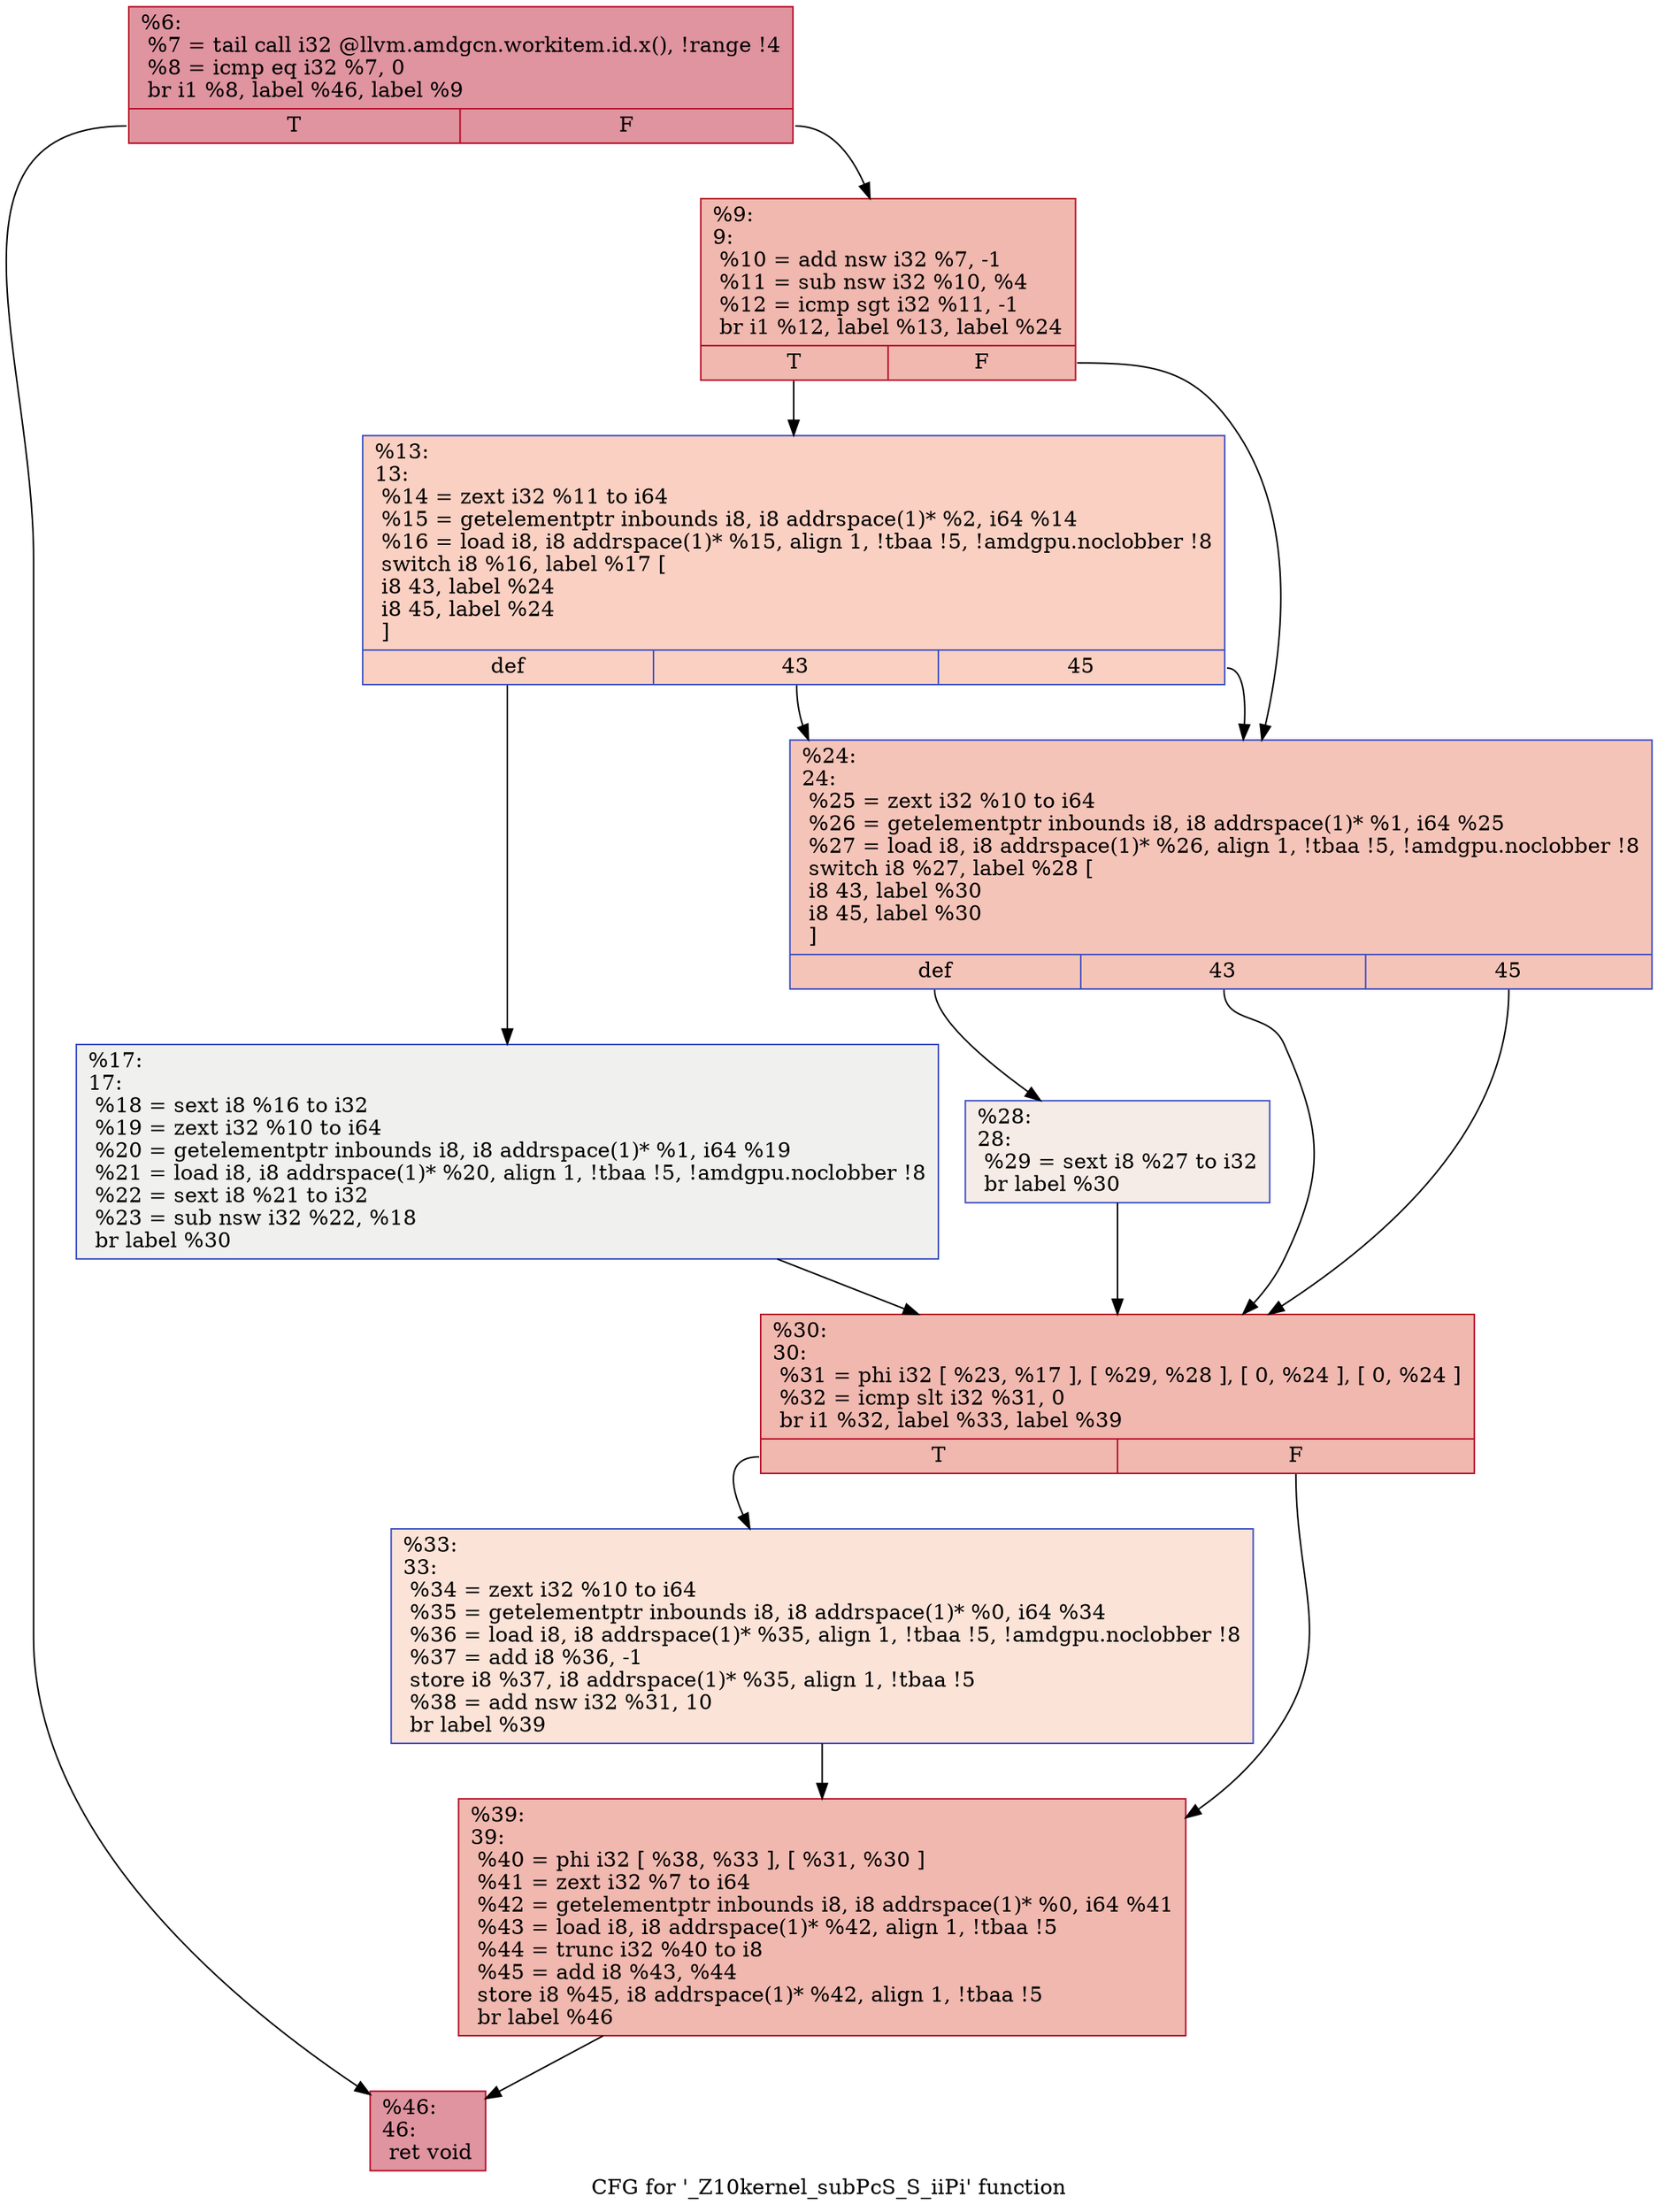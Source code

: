 digraph "CFG for '_Z10kernel_subPcS_S_iiPi' function" {
	label="CFG for '_Z10kernel_subPcS_S_iiPi' function";

	Node0x5f5d580 [shape=record,color="#b70d28ff", style=filled, fillcolor="#b70d2870",label="{%6:\l  %7 = tail call i32 @llvm.amdgcn.workitem.id.x(), !range !4\l  %8 = icmp eq i32 %7, 0\l  br i1 %8, label %46, label %9\l|{<s0>T|<s1>F}}"];
	Node0x5f5d580:s0 -> Node0x5f5c7a0;
	Node0x5f5d580:s1 -> Node0x5f5ea10;
	Node0x5f5ea10 [shape=record,color="#b70d28ff", style=filled, fillcolor="#dc5d4a70",label="{%9:\l9:                                                \l  %10 = add nsw i32 %7, -1\l  %11 = sub nsw i32 %10, %4\l  %12 = icmp sgt i32 %11, -1\l  br i1 %12, label %13, label %24\l|{<s0>T|<s1>F}}"];
	Node0x5f5ea10:s0 -> Node0x5f5ed30;
	Node0x5f5ea10:s1 -> Node0x5f5ed80;
	Node0x5f5ed30 [shape=record,color="#3d50c3ff", style=filled, fillcolor="#f3947570",label="{%13:\l13:                                               \l  %14 = zext i32 %11 to i64\l  %15 = getelementptr inbounds i8, i8 addrspace(1)* %2, i64 %14\l  %16 = load i8, i8 addrspace(1)* %15, align 1, !tbaa !5, !amdgpu.noclobber !8\l  switch i8 %16, label %17 [\l    i8 43, label %24\l    i8 45, label %24\l  ]\l|{<s0>def|<s1>43|<s2>45}}"];
	Node0x5f5ed30:s0 -> Node0x5f5e980;
	Node0x5f5ed30:s1 -> Node0x5f5ed80;
	Node0x5f5ed30:s2 -> Node0x5f5ed80;
	Node0x5f5e980 [shape=record,color="#3d50c3ff", style=filled, fillcolor="#dedcdb70",label="{%17:\l17:                                               \l  %18 = sext i8 %16 to i32\l  %19 = zext i32 %10 to i64\l  %20 = getelementptr inbounds i8, i8 addrspace(1)* %1, i64 %19\l  %21 = load i8, i8 addrspace(1)* %20, align 1, !tbaa !5, !amdgpu.noclobber !8\l  %22 = sext i8 %21 to i32\l  %23 = sub nsw i32 %22, %18\l  br label %30\l}"];
	Node0x5f5e980 -> Node0x5f604a0;
	Node0x5f5ed80 [shape=record,color="#3d50c3ff", style=filled, fillcolor="#e97a5f70",label="{%24:\l24:                                               \l  %25 = zext i32 %10 to i64\l  %26 = getelementptr inbounds i8, i8 addrspace(1)* %1, i64 %25\l  %27 = load i8, i8 addrspace(1)* %26, align 1, !tbaa !5, !amdgpu.noclobber !8\l  switch i8 %27, label %28 [\l    i8 43, label %30\l    i8 45, label %30\l  ]\l|{<s0>def|<s1>43|<s2>45}}"];
	Node0x5f5ed80:s0 -> Node0x5f60750;
	Node0x5f5ed80:s1 -> Node0x5f604a0;
	Node0x5f5ed80:s2 -> Node0x5f604a0;
	Node0x5f60750 [shape=record,color="#3d50c3ff", style=filled, fillcolor="#ead5c970",label="{%28:\l28:                                               \l  %29 = sext i8 %27 to i32\l  br label %30\l}"];
	Node0x5f60750 -> Node0x5f604a0;
	Node0x5f604a0 [shape=record,color="#b70d28ff", style=filled, fillcolor="#dc5d4a70",label="{%30:\l30:                                               \l  %31 = phi i32 [ %23, %17 ], [ %29, %28 ], [ 0, %24 ], [ 0, %24 ]\l  %32 = icmp slt i32 %31, 0\l  br i1 %32, label %33, label %39\l|{<s0>T|<s1>F}}"];
	Node0x5f604a0:s0 -> Node0x5f5f330;
	Node0x5f604a0:s1 -> Node0x5f5f380;
	Node0x5f5f330 [shape=record,color="#3d50c3ff", style=filled, fillcolor="#f6bfa670",label="{%33:\l33:                                               \l  %34 = zext i32 %10 to i64\l  %35 = getelementptr inbounds i8, i8 addrspace(1)* %0, i64 %34\l  %36 = load i8, i8 addrspace(1)* %35, align 1, !tbaa !5, !amdgpu.noclobber !8\l  %37 = add i8 %36, -1\l  store i8 %37, i8 addrspace(1)* %35, align 1, !tbaa !5\l  %38 = add nsw i32 %31, 10\l  br label %39\l}"];
	Node0x5f5f330 -> Node0x5f5f380;
	Node0x5f5f380 [shape=record,color="#b70d28ff", style=filled, fillcolor="#dc5d4a70",label="{%39:\l39:                                               \l  %40 = phi i32 [ %38, %33 ], [ %31, %30 ]\l  %41 = zext i32 %7 to i64\l  %42 = getelementptr inbounds i8, i8 addrspace(1)* %0, i64 %41\l  %43 = load i8, i8 addrspace(1)* %42, align 1, !tbaa !5\l  %44 = trunc i32 %40 to i8\l  %45 = add i8 %43, %44\l  store i8 %45, i8 addrspace(1)* %42, align 1, !tbaa !5\l  br label %46\l}"];
	Node0x5f5f380 -> Node0x5f5c7a0;
	Node0x5f5c7a0 [shape=record,color="#b70d28ff", style=filled, fillcolor="#b70d2870",label="{%46:\l46:                                               \l  ret void\l}"];
}
